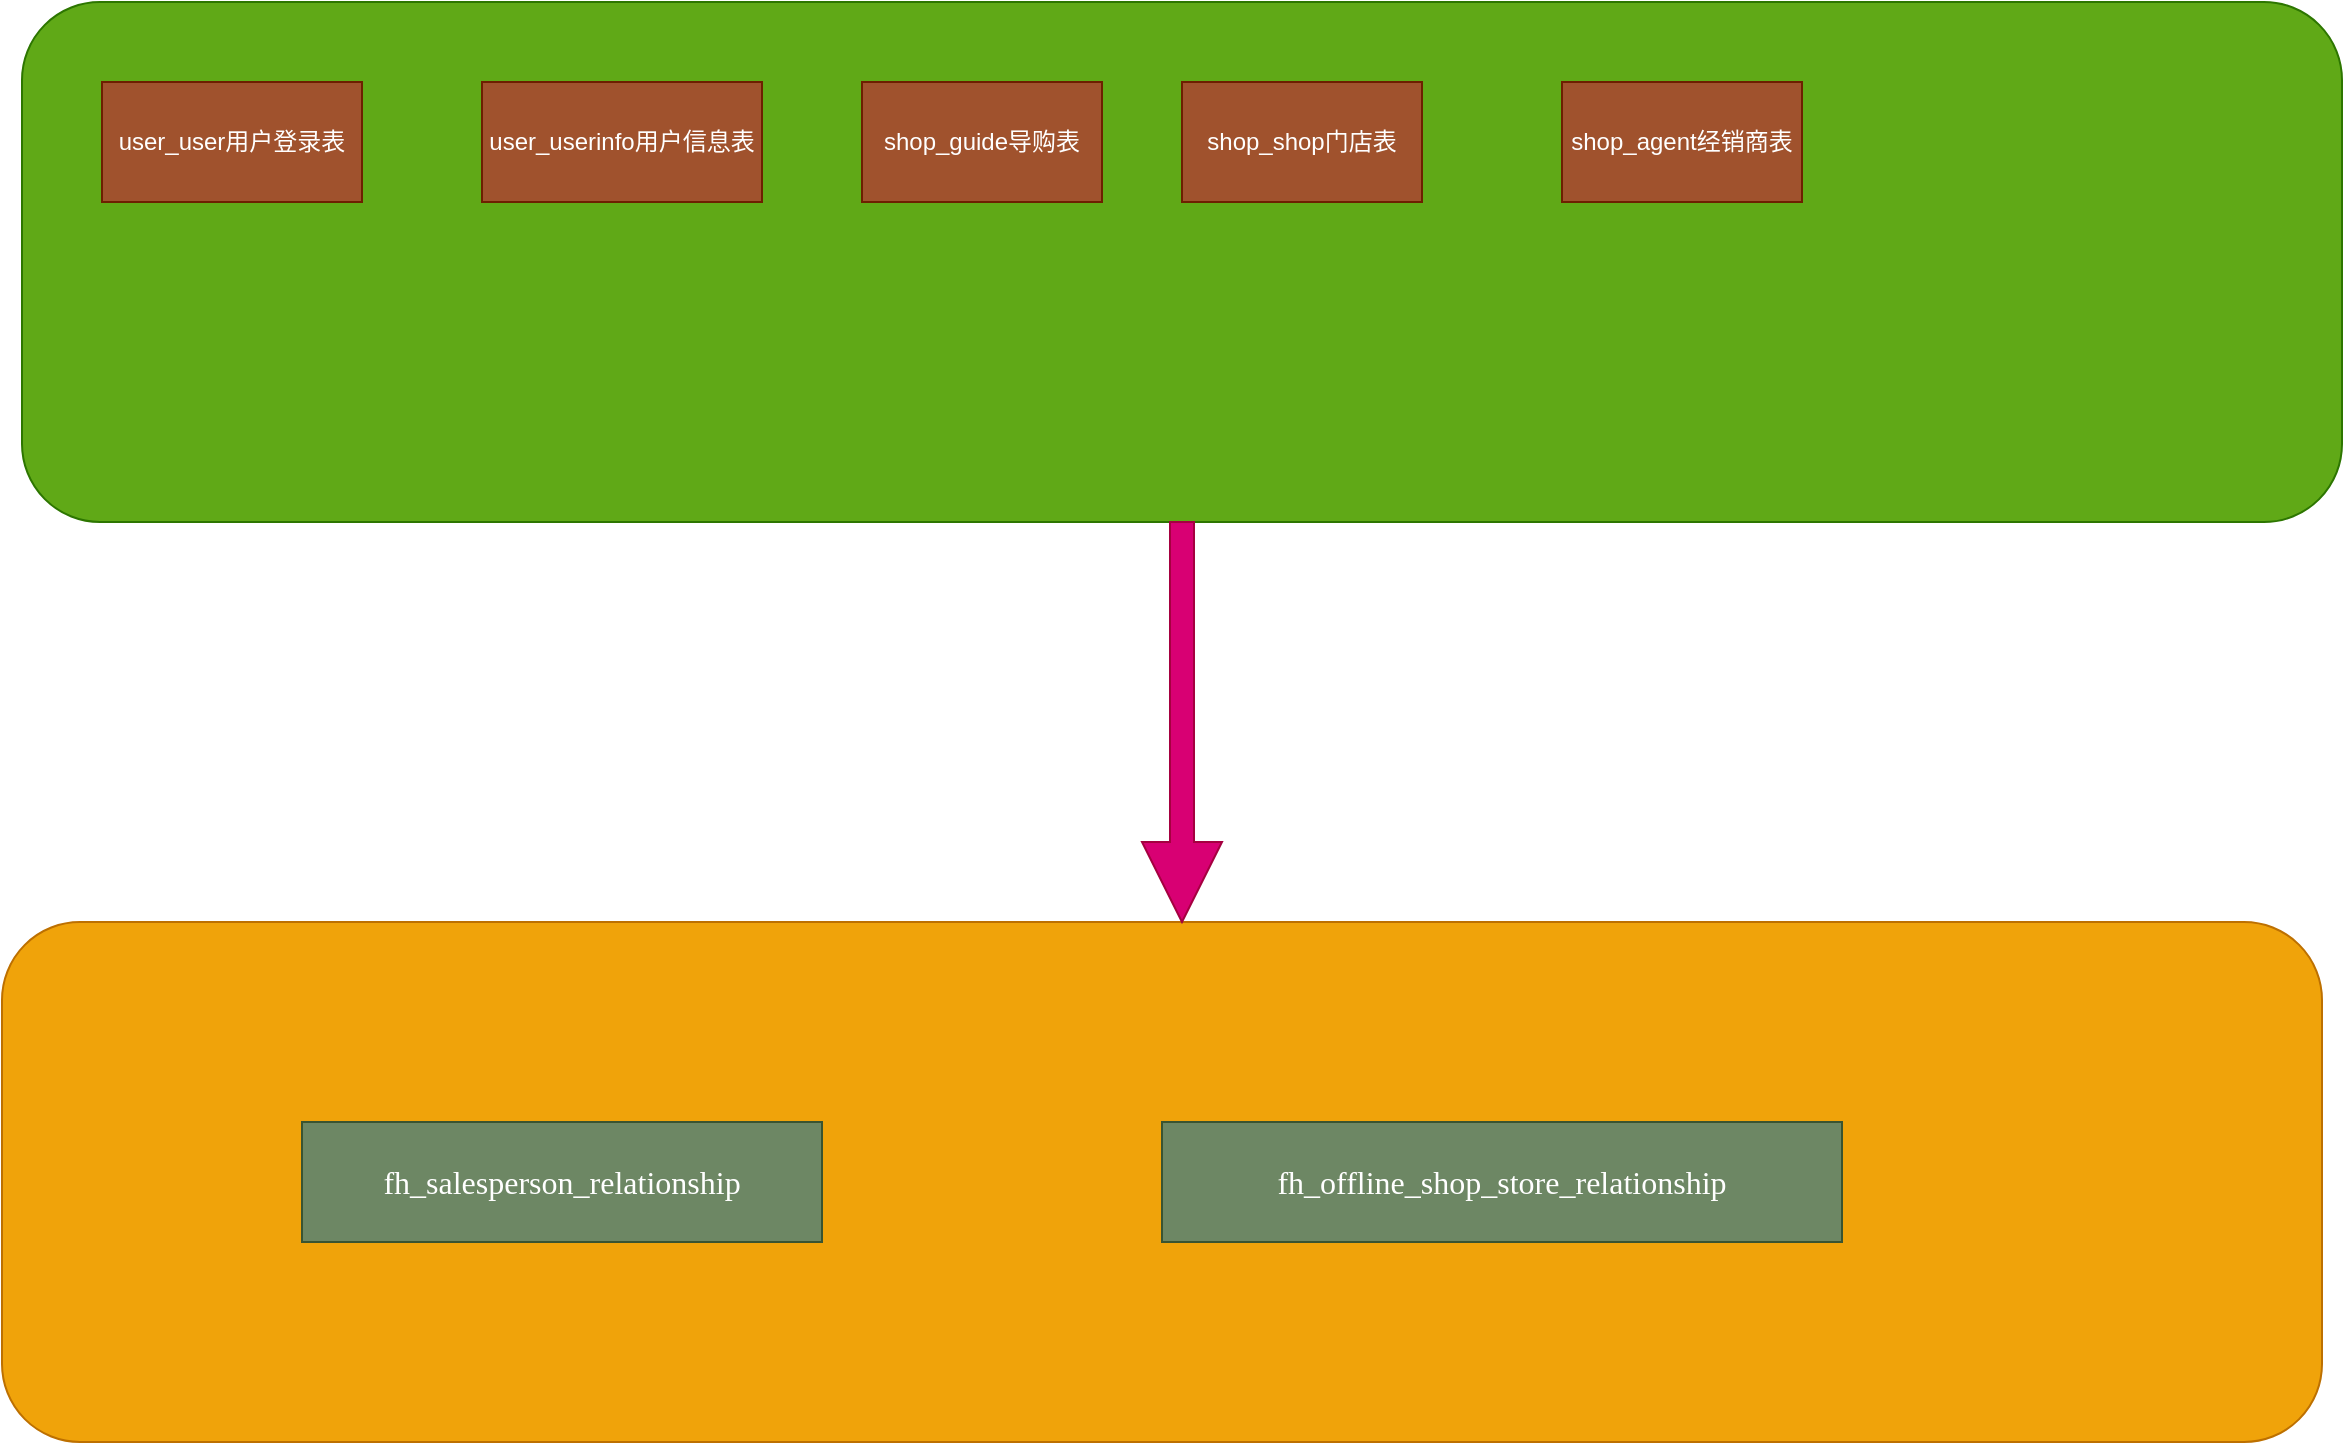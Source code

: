 <mxfile version="15.0.6" type="github">
  <diagram id="Z4o0AdI4QKbpuNDKw4A2" name="Page-1">
    <mxGraphModel dx="1422" dy="762" grid="1" gridSize="10" guides="1" tooltips="1" connect="1" arrows="1" fold="1" page="1" pageScale="1" pageWidth="827" pageHeight="1169" math="0" shadow="0">
      <root>
        <mxCell id="0" />
        <mxCell id="1" parent="0" />
        <mxCell id="-BUFCKzDCpcFsB0z394i-2" value="" style="rounded=1;whiteSpace=wrap;html=1;fillColor=#60a917;strokeColor=#2D7600;fontColor=#ffffff;" vertex="1" parent="1">
          <mxGeometry x="120" y="80" width="1160" height="260" as="geometry" />
        </mxCell>
        <mxCell id="-BUFCKzDCpcFsB0z394i-3" value="user_userinfo用户信息表" style="rounded=0;whiteSpace=wrap;html=1;fillColor=#a0522d;strokeColor=#6D1F00;fontColor=#ffffff;" vertex="1" parent="1">
          <mxGeometry x="350" y="120" width="140" height="60" as="geometry" />
        </mxCell>
        <mxCell id="-BUFCKzDCpcFsB0z394i-4" value="user_user用户登录表" style="rounded=0;whiteSpace=wrap;html=1;fillColor=#a0522d;strokeColor=#6D1F00;fontColor=#ffffff;" vertex="1" parent="1">
          <mxGeometry x="160" y="120" width="130" height="60" as="geometry" />
        </mxCell>
        <mxCell id="-BUFCKzDCpcFsB0z394i-5" value="shop_guide导购表" style="rounded=0;whiteSpace=wrap;html=1;fillColor=#a0522d;strokeColor=#6D1F00;fontColor=#ffffff;" vertex="1" parent="1">
          <mxGeometry x="540" y="120" width="120" height="60" as="geometry" />
        </mxCell>
        <mxCell id="-BUFCKzDCpcFsB0z394i-6" value="shop_shop门店表" style="rounded=0;whiteSpace=wrap;html=1;fillColor=#a0522d;strokeColor=#6D1F00;fontColor=#ffffff;" vertex="1" parent="1">
          <mxGeometry x="700" y="120" width="120" height="60" as="geometry" />
        </mxCell>
        <mxCell id="-BUFCKzDCpcFsB0z394i-7" value="shop_agent经销商表" style="rounded=0;whiteSpace=wrap;html=1;fillColor=#a0522d;strokeColor=#6D1F00;fontColor=#ffffff;" vertex="1" parent="1">
          <mxGeometry x="890" y="120" width="120" height="60" as="geometry" />
        </mxCell>
        <mxCell id="-BUFCKzDCpcFsB0z394i-8" value="" style="rounded=1;whiteSpace=wrap;html=1;fillColor=#f0a30a;strokeColor=#BD7000;fontColor=#000000;" vertex="1" parent="1">
          <mxGeometry x="110" y="540" width="1160" height="260" as="geometry" />
        </mxCell>
        <mxCell id="-BUFCKzDCpcFsB0z394i-9" value="&lt;span lang=&quot;EN-US&quot; style=&quot;font-size: 12.0pt ; font-family: &amp;#34;source han sans cn regular&amp;#34;&quot;&gt;fh_salesperson_relationship&lt;/span&gt;" style="rounded=0;whiteSpace=wrap;html=1;fillColor=#6d8764;strokeColor=#3A5431;fontColor=#ffffff;" vertex="1" parent="1">
          <mxGeometry x="260" y="640" width="260" height="60" as="geometry" />
        </mxCell>
        <mxCell id="-BUFCKzDCpcFsB0z394i-10" value="&lt;span lang=&quot;EN-US&quot; style=&quot;font-size: 12.0pt ; font-family: &amp;#34;source han sans cn regular&amp;#34;&quot;&gt;fh_offline_shop_store_relationship&lt;/span&gt;" style="rounded=0;whiteSpace=wrap;html=1;fillColor=#6d8764;strokeColor=#3A5431;fontColor=#ffffff;" vertex="1" parent="1">
          <mxGeometry x="690" y="640" width="340" height="60" as="geometry" />
        </mxCell>
        <mxCell id="-BUFCKzDCpcFsB0z394i-11" value="" style="shape=singleArrow;direction=south;whiteSpace=wrap;html=1;fillColor=#d80073;strokeColor=#A50040;fontColor=#ffffff;" vertex="1" parent="1">
          <mxGeometry x="680" y="340" width="40" height="200" as="geometry" />
        </mxCell>
      </root>
    </mxGraphModel>
  </diagram>
</mxfile>
